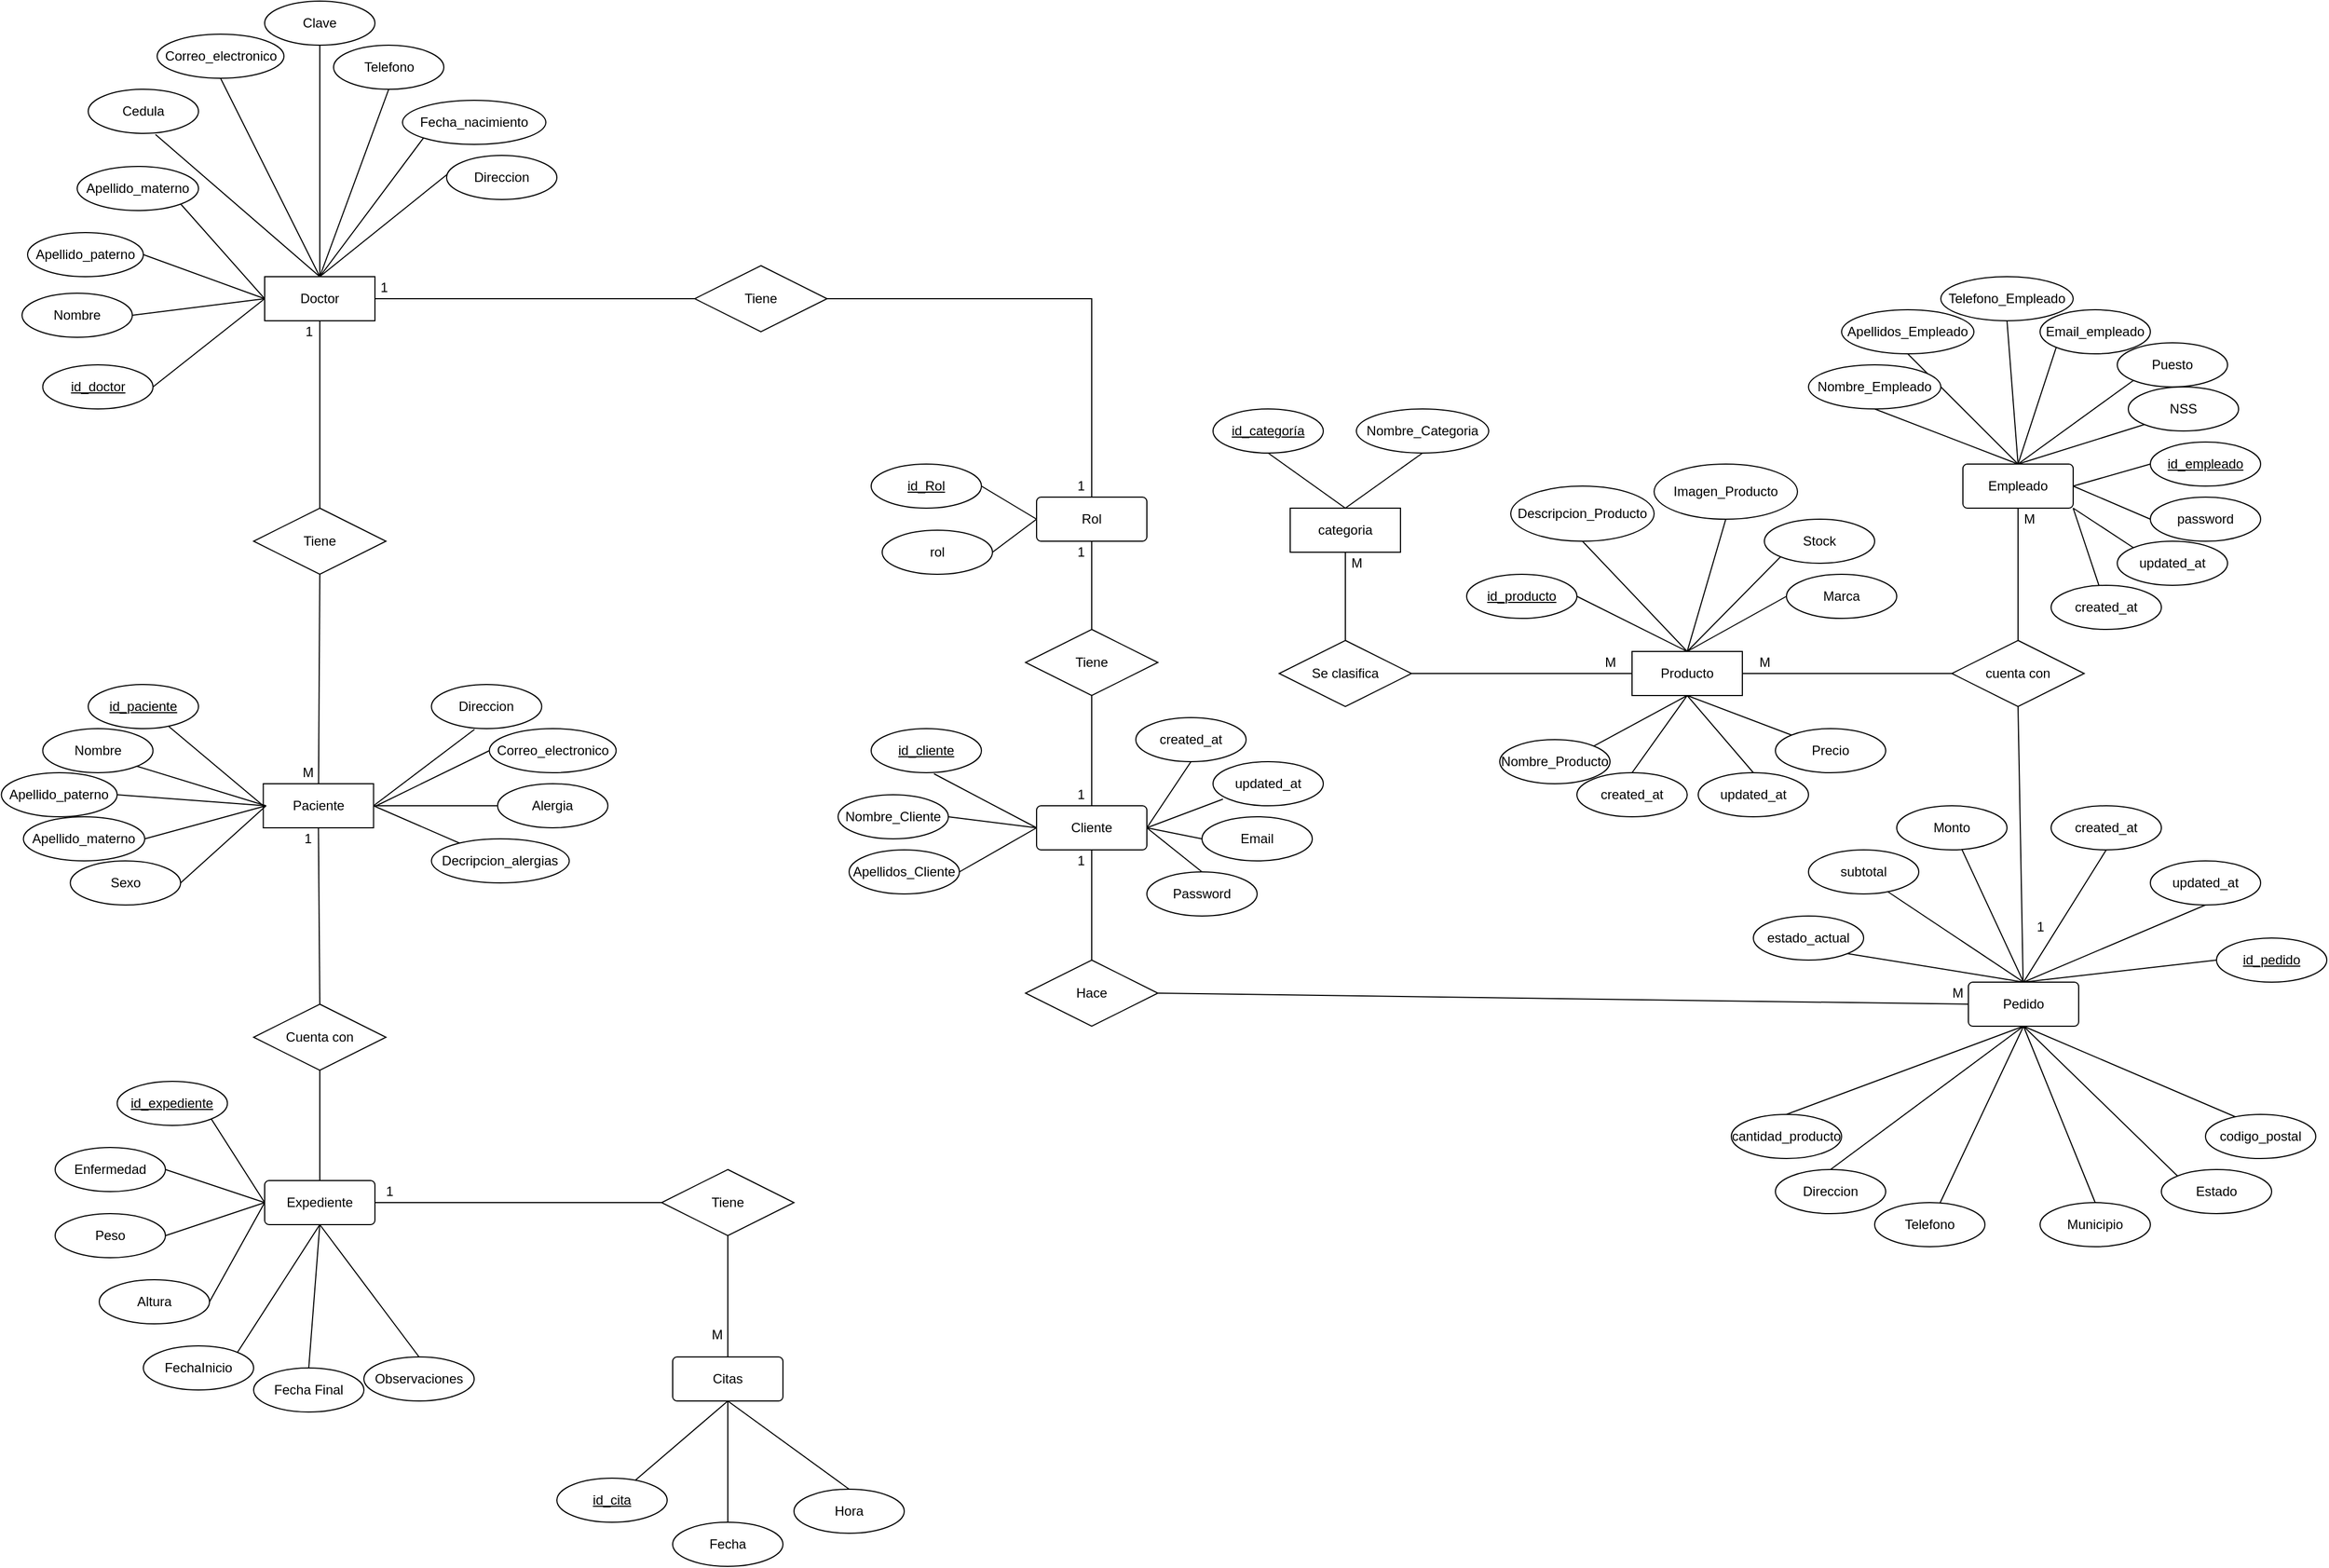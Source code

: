 <mxfile version="13.10.3" type="google"><diagram id="gGxRWNbpZm-EWwFnAQza" name="Page-1"><mxGraphModel dx="2808" dy="1579" grid="1" gridSize="10" guides="1" tooltips="1" connect="1" arrows="1" fold="1" page="1" pageScale="1" pageWidth="850" pageHeight="1100" math="0" shadow="0"><root><mxCell id="0"/><mxCell id="1" parent="0"/><mxCell id="VcxsBYtliDfU3pXSZHhB-42" style="edgeStyle=none;rounded=0;orthogonalLoop=1;jettySize=auto;html=1;exitX=1;exitY=0.5;exitDx=0;exitDy=0;entryX=0;entryY=0.5;entryDx=0;entryDy=0;endArrow=none;endFill=0;" parent="1" source="VcxsBYtliDfU3pXSZHhB-1" target="VcxsBYtliDfU3pXSZHhB-60" edge="1"><mxGeometry relative="1" as="geometry"><mxPoint x="780" y="310" as="targetPoint"/></mxGeometry></mxCell><mxCell id="VcxsBYtliDfU3pXSZHhB-1" value="Producto" style="whiteSpace=wrap;html=1;align=center;" parent="1" vertex="1"><mxGeometry x="490" y="290" width="100" height="40" as="geometry"/></mxCell><mxCell id="VcxsBYtliDfU3pXSZHhB-20" style="edgeStyle=none;rounded=0;orthogonalLoop=1;jettySize=auto;html=1;exitX=1;exitY=0.5;exitDx=0;exitDy=0;endArrow=none;endFill=0;" parent="1" source="LvNgRrDHZy3Oa2g_nlMX-8" edge="1"><mxGeometry relative="1" as="geometry"><mxPoint x="540" y="290" as="targetPoint"/><mxPoint x="440" y="240" as="sourcePoint"/></mxGeometry></mxCell><mxCell id="VcxsBYtliDfU3pXSZHhB-24" style="edgeStyle=none;rounded=0;orthogonalLoop=1;jettySize=auto;html=1;exitX=1;exitY=0;exitDx=0;exitDy=0;endArrow=none;endFill=0;" parent="1" source="VcxsBYtliDfU3pXSZHhB-6" edge="1"><mxGeometry relative="1" as="geometry"><mxPoint x="540" y="330" as="targetPoint"/></mxGeometry></mxCell><mxCell id="VcxsBYtliDfU3pXSZHhB-6" value="Nombre_Producto" style="ellipse;whiteSpace=wrap;html=1;align=center;" parent="1" vertex="1"><mxGeometry x="370" y="370" width="100" height="40" as="geometry"/></mxCell><mxCell id="VcxsBYtliDfU3pXSZHhB-18" style="edgeStyle=none;rounded=0;orthogonalLoop=1;jettySize=auto;html=1;exitX=0.5;exitY=1;exitDx=0;exitDy=0;entryX=0.5;entryY=0;entryDx=0;entryDy=0;endArrow=none;endFill=0;" parent="1" source="VcxsBYtliDfU3pXSZHhB-7" target="VcxsBYtliDfU3pXSZHhB-1" edge="1"><mxGeometry relative="1" as="geometry"/></mxCell><mxCell id="VcxsBYtliDfU3pXSZHhB-7" value="Descripcion_Producto" style="ellipse;whiteSpace=wrap;html=1;align=center;" parent="1" vertex="1"><mxGeometry x="380" y="140" width="130" height="50" as="geometry"/></mxCell><mxCell id="VcxsBYtliDfU3pXSZHhB-21" style="edgeStyle=none;rounded=0;orthogonalLoop=1;jettySize=auto;html=1;exitX=0.5;exitY=1;exitDx=0;exitDy=0;endArrow=none;endFill=0;" parent="1" source="VcxsBYtliDfU3pXSZHhB-8" edge="1"><mxGeometry relative="1" as="geometry"><mxPoint x="540" y="290" as="targetPoint"/></mxGeometry></mxCell><mxCell id="VcxsBYtliDfU3pXSZHhB-8" value="Imagen_Producto" style="ellipse;whiteSpace=wrap;html=1;align=center;" parent="1" vertex="1"><mxGeometry x="510" y="120" width="130" height="50" as="geometry"/></mxCell><mxCell id="VcxsBYtliDfU3pXSZHhB-23" style="edgeStyle=none;rounded=0;orthogonalLoop=1;jettySize=auto;html=1;exitX=0;exitY=0.5;exitDx=0;exitDy=0;endArrow=none;endFill=0;" parent="1" source="VcxsBYtliDfU3pXSZHhB-9" edge="1"><mxGeometry relative="1" as="geometry"><mxPoint x="540" y="290" as="targetPoint"/></mxGeometry></mxCell><mxCell id="VcxsBYtliDfU3pXSZHhB-9" value="Marca" style="ellipse;whiteSpace=wrap;html=1;align=center;" parent="1" vertex="1"><mxGeometry x="630" y="220" width="100" height="40" as="geometry"/></mxCell><mxCell id="VcxsBYtliDfU3pXSZHhB-22" style="edgeStyle=none;rounded=0;orthogonalLoop=1;jettySize=auto;html=1;exitX=0;exitY=1;exitDx=0;exitDy=0;endArrow=none;endFill=0;" parent="1" source="VcxsBYtliDfU3pXSZHhB-10" edge="1"><mxGeometry relative="1" as="geometry"><mxPoint x="540" y="290" as="targetPoint"/></mxGeometry></mxCell><mxCell id="VcxsBYtliDfU3pXSZHhB-10" value="Stock" style="ellipse;whiteSpace=wrap;html=1;align=center;" parent="1" vertex="1"><mxGeometry x="610" y="170" width="100" height="40" as="geometry"/></mxCell><mxCell id="VcxsBYtliDfU3pXSZHhB-27" style="edgeStyle=none;rounded=0;orthogonalLoop=1;jettySize=auto;html=1;exitX=0;exitY=0;exitDx=0;exitDy=0;endArrow=none;endFill=0;entryX=0.5;entryY=1;entryDx=0;entryDy=0;" parent="1" source="VcxsBYtliDfU3pXSZHhB-11" target="VcxsBYtliDfU3pXSZHhB-1" edge="1"><mxGeometry relative="1" as="geometry"><mxPoint x="530" y="330" as="targetPoint"/></mxGeometry></mxCell><mxCell id="VcxsBYtliDfU3pXSZHhB-11" value="Precio" style="ellipse;whiteSpace=wrap;html=1;align=center;" parent="1" vertex="1"><mxGeometry x="620" y="360" width="100" height="40" as="geometry"/></mxCell><mxCell id="VcxsBYtliDfU3pXSZHhB-25" style="edgeStyle=none;rounded=0;orthogonalLoop=1;jettySize=auto;html=1;exitX=0.5;exitY=0;exitDx=0;exitDy=0;endArrow=none;endFill=0;entryX=0.5;entryY=1;entryDx=0;entryDy=0;" parent="1" source="VcxsBYtliDfU3pXSZHhB-12" target="VcxsBYtliDfU3pXSZHhB-1" edge="1"><mxGeometry relative="1" as="geometry"><mxPoint x="530" y="330" as="targetPoint"/></mxGeometry></mxCell><mxCell id="VcxsBYtliDfU3pXSZHhB-12" value="created_at" style="ellipse;whiteSpace=wrap;html=1;align=center;" parent="1" vertex="1"><mxGeometry x="440" y="400" width="100" height="40" as="geometry"/></mxCell><mxCell id="VcxsBYtliDfU3pXSZHhB-26" style="edgeStyle=none;rounded=0;orthogonalLoop=1;jettySize=auto;html=1;exitX=0.5;exitY=0;exitDx=0;exitDy=0;endArrow=none;endFill=0;entryX=0.5;entryY=1;entryDx=0;entryDy=0;" parent="1" source="VcxsBYtliDfU3pXSZHhB-13" target="VcxsBYtliDfU3pXSZHhB-1" edge="1"><mxGeometry relative="1" as="geometry"><mxPoint x="530" y="330" as="targetPoint"/></mxGeometry></mxCell><mxCell id="VcxsBYtliDfU3pXSZHhB-13" value="updated_at" style="ellipse;whiteSpace=wrap;html=1;align=center;" parent="1" vertex="1"><mxGeometry x="550" y="400" width="100" height="40" as="geometry"/></mxCell><mxCell id="VcxsBYtliDfU3pXSZHhB-29" style="edgeStyle=none;rounded=0;orthogonalLoop=1;jettySize=auto;html=1;exitX=1;exitY=0.5;exitDx=0;exitDy=0;entryX=0;entryY=0.5;entryDx=0;entryDy=0;endArrow=none;endFill=0;" parent="1" source="VcxsBYtliDfU3pXSZHhB-28" target="VcxsBYtliDfU3pXSZHhB-1" edge="1"><mxGeometry relative="1" as="geometry"/></mxCell><mxCell id="VcxsBYtliDfU3pXSZHhB-28" value="Se clasifica" style="shape=rhombus;perimeter=rhombusPerimeter;whiteSpace=wrap;html=1;align=center;" parent="1" vertex="1"><mxGeometry x="170" y="280" width="120" height="60" as="geometry"/></mxCell><mxCell id="VcxsBYtliDfU3pXSZHhB-31" style="edgeStyle=none;rounded=0;orthogonalLoop=1;jettySize=auto;html=1;entryX=0.5;entryY=0;entryDx=0;entryDy=0;endArrow=none;endFill=0;" parent="1" source="VcxsBYtliDfU3pXSZHhB-30" target="VcxsBYtliDfU3pXSZHhB-28" edge="1"><mxGeometry relative="1" as="geometry"/></mxCell><mxCell id="VcxsBYtliDfU3pXSZHhB-30" value="categoria" style="whiteSpace=wrap;html=1;align=center;" parent="1" vertex="1"><mxGeometry x="180" y="160" width="100" height="40" as="geometry"/></mxCell><mxCell id="VcxsBYtliDfU3pXSZHhB-36" style="edgeStyle=none;rounded=0;orthogonalLoop=1;jettySize=auto;html=1;exitX=0.5;exitY=1;exitDx=0;exitDy=0;entryX=0.5;entryY=0;entryDx=0;entryDy=0;endArrow=none;endFill=0;" parent="1" source="VcxsBYtliDfU3pXSZHhB-33" target="VcxsBYtliDfU3pXSZHhB-30" edge="1"><mxGeometry relative="1" as="geometry"><mxPoint x="310" y="120" as="sourcePoint"/></mxGeometry></mxCell><mxCell id="VcxsBYtliDfU3pXSZHhB-33" value="Nombre_Categoria" style="ellipse;whiteSpace=wrap;html=1;align=center;" parent="1" vertex="1"><mxGeometry x="240" y="70" width="120" height="40" as="geometry"/></mxCell><mxCell id="VcxsBYtliDfU3pXSZHhB-35" style="edgeStyle=none;rounded=0;orthogonalLoop=1;jettySize=auto;html=1;exitX=0.5;exitY=1;exitDx=0;exitDy=0;entryX=0.5;entryY=0;entryDx=0;entryDy=0;endArrow=none;endFill=0;" parent="1" source="LvNgRrDHZy3Oa2g_nlMX-9" target="VcxsBYtliDfU3pXSZHhB-30" edge="1"><mxGeometry relative="1" as="geometry"><mxPoint x="160" y="110" as="sourcePoint"/></mxGeometry></mxCell><mxCell id="VcxsBYtliDfU3pXSZHhB-37" value="M" style="text;html=1;align=center;verticalAlign=middle;resizable=0;points=[];autosize=1;" parent="1" vertex="1"><mxGeometry x="230" y="200" width="20" height="20" as="geometry"/></mxCell><mxCell id="VcxsBYtliDfU3pXSZHhB-39" value="M" style="text;html=1;align=center;verticalAlign=middle;resizable=0;points=[];autosize=1;" parent="1" vertex="1"><mxGeometry x="460" y="290" width="20" height="20" as="geometry"/></mxCell><mxCell id="VcxsBYtliDfU3pXSZHhB-91" style="edgeStyle=none;rounded=0;orthogonalLoop=1;jettySize=auto;html=1;exitX=0.5;exitY=0;exitDx=0;exitDy=0;entryX=0.5;entryY=1;entryDx=0;entryDy=0;endArrow=none;endFill=0;" parent="1" source="VcxsBYtliDfU3pXSZHhB-60" target="VcxsBYtliDfU3pXSZHhB-90" edge="1"><mxGeometry relative="1" as="geometry"><mxPoint x="840" y="280" as="sourcePoint"/></mxGeometry></mxCell><mxCell id="VcxsBYtliDfU3pXSZHhB-43" value="M" style="text;html=1;align=center;verticalAlign=middle;resizable=0;points=[];autosize=1;" parent="1" vertex="1"><mxGeometry x="600" y="290" width="20" height="20" as="geometry"/></mxCell><mxCell id="VcxsBYtliDfU3pXSZHhB-55" style="edgeStyle=none;rounded=0;orthogonalLoop=1;jettySize=auto;html=1;exitX=0.3;exitY=0.25;exitDx=0;exitDy=0;endArrow=none;endFill=0;entryX=0.5;entryY=0;entryDx=0;entryDy=0;exitPerimeter=0;" parent="1" source="VcxsBYtliDfU3pXSZHhB-48" target="VcxsBYtliDfU3pXSZHhB-64" edge="1"><mxGeometry relative="1" as="geometry"><mxPoint x="1155" y="500" as="targetPoint"/></mxGeometry></mxCell><mxCell id="VcxsBYtliDfU3pXSZHhB-48" value="subtotal" style="ellipse;whiteSpace=wrap;html=1;align=center;" parent="1" vertex="1"><mxGeometry x="650" y="470" width="100" height="40" as="geometry"/></mxCell><mxCell id="VcxsBYtliDfU3pXSZHhB-57" style="edgeStyle=none;rounded=0;orthogonalLoop=1;jettySize=auto;html=1;exitX=0.5;exitY=0;exitDx=0;exitDy=0;entryX=0.5;entryY=1;entryDx=0;entryDy=0;endArrow=none;endFill=0;" parent="1" source="VcxsBYtliDfU3pXSZHhB-52" target="VcxsBYtliDfU3pXSZHhB-64" edge="1"><mxGeometry relative="1" as="geometry"><mxPoint x="1155" y="500" as="targetPoint"/></mxGeometry></mxCell><mxCell id="VcxsBYtliDfU3pXSZHhB-52" value="cantidad_producto" style="ellipse;whiteSpace=wrap;html=1;align=center;" parent="1" vertex="1"><mxGeometry x="580" y="710" width="100" height="40" as="geometry"/></mxCell><mxCell id="VcxsBYtliDfU3pXSZHhB-65" style="edgeStyle=none;rounded=0;orthogonalLoop=1;jettySize=auto;html=1;endArrow=none;endFill=0;exitX=0.5;exitY=1;exitDx=0;exitDy=0;" parent="1" source="VcxsBYtliDfU3pXSZHhB-60" target="VcxsBYtliDfU3pXSZHhB-64" edge="1"><mxGeometry relative="1" as="geometry"><mxPoint x="870" y="500" as="sourcePoint"/></mxGeometry></mxCell><mxCell id="VcxsBYtliDfU3pXSZHhB-60" value="cuenta con" style="shape=rhombus;perimeter=rhombusPerimeter;whiteSpace=wrap;html=1;align=center;" parent="1" vertex="1"><mxGeometry x="780" y="280" width="120" height="60" as="geometry"/></mxCell><mxCell id="VcxsBYtliDfU3pXSZHhB-88" style="edgeStyle=none;rounded=0;orthogonalLoop=1;jettySize=auto;html=1;exitX=0.5;exitY=1;exitDx=0;exitDy=0;entryX=0.29;entryY=0.075;entryDx=0;entryDy=0;endArrow=none;endFill=0;entryPerimeter=0;" parent="1" source="VcxsBYtliDfU3pXSZHhB-64" target="VcxsBYtliDfU3pXSZHhB-85" edge="1"><mxGeometry relative="1" as="geometry"/></mxCell><mxCell id="VcxsBYtliDfU3pXSZHhB-89" style="edgeStyle=none;rounded=0;orthogonalLoop=1;jettySize=auto;html=1;exitX=0.5;exitY=0;exitDx=0;exitDy=0;entryX=1;entryY=1;entryDx=0;entryDy=0;endArrow=none;endFill=0;" parent="1" source="VcxsBYtliDfU3pXSZHhB-64" target="VcxsBYtliDfU3pXSZHhB-86" edge="1"><mxGeometry relative="1" as="geometry"/></mxCell><mxCell id="VcxsBYtliDfU3pXSZHhB-129" value="" style="edgeStyle=none;rounded=0;orthogonalLoop=1;jettySize=auto;html=1;endArrow=none;endFill=0;" parent="1" target="VcxsBYtliDfU3pXSZHhB-77" edge="1"><mxGeometry relative="1" as="geometry"><mxPoint x="845" y="630" as="sourcePoint"/></mxGeometry></mxCell><mxCell id="VcxsBYtliDfU3pXSZHhB-64" value="Pedido" style="rounded=1;arcSize=10;whiteSpace=wrap;html=1;align=center;" parent="1" vertex="1"><mxGeometry x="795" y="590" width="100" height="40" as="geometry"/></mxCell><mxCell id="VcxsBYtliDfU3pXSZHhB-72" style="edgeStyle=none;rounded=0;orthogonalLoop=1;jettySize=auto;html=1;exitX=0.5;exitY=1;exitDx=0;exitDy=0;entryX=0.5;entryY=0;entryDx=0;entryDy=0;endArrow=none;endFill=0;" parent="1" source="VcxsBYtliDfU3pXSZHhB-67" target="VcxsBYtliDfU3pXSZHhB-64" edge="1"><mxGeometry relative="1" as="geometry"><mxPoint x="825" y="520" as="sourcePoint"/></mxGeometry></mxCell><mxCell id="VcxsBYtliDfU3pXSZHhB-67" value="created_at" style="ellipse;whiteSpace=wrap;html=1;align=center;" parent="1" vertex="1"><mxGeometry x="870" y="430" width="100" height="40" as="geometry"/></mxCell><mxCell id="VcxsBYtliDfU3pXSZHhB-71" style="edgeStyle=none;rounded=0;orthogonalLoop=1;jettySize=auto;html=1;exitX=0.5;exitY=1;exitDx=0;exitDy=0;entryX=0.5;entryY=0;entryDx=0;entryDy=0;endArrow=none;endFill=0;" parent="1" source="VcxsBYtliDfU3pXSZHhB-68" target="VcxsBYtliDfU3pXSZHhB-64" edge="1"><mxGeometry relative="1" as="geometry"/></mxCell><mxCell id="VcxsBYtliDfU3pXSZHhB-68" value="updated_at" style="ellipse;whiteSpace=wrap;html=1;align=center;" parent="1" vertex="1"><mxGeometry x="960" y="480" width="100" height="40" as="geometry"/></mxCell><mxCell id="VcxsBYtliDfU3pXSZHhB-73" style="edgeStyle=none;rounded=0;orthogonalLoop=1;jettySize=auto;html=1;exitX=0;exitY=0.5;exitDx=0;exitDy=0;endArrow=none;endFill=0;" parent="1" source="LvNgRrDHZy3Oa2g_nlMX-7" edge="1"><mxGeometry relative="1" as="geometry"><mxPoint x="845" y="590" as="targetPoint"/><mxPoint x="1009.645" y="554.142" as="sourcePoint"/></mxGeometry></mxCell><mxCell id="VcxsBYtliDfU3pXSZHhB-75" style="edgeStyle=none;rounded=0;orthogonalLoop=1;jettySize=auto;html=1;exitX=0;exitY=0;exitDx=0;exitDy=0;endArrow=none;endFill=0;" parent="1" source="VcxsBYtliDfU3pXSZHhB-74" edge="1"><mxGeometry relative="1" as="geometry"><mxPoint x="845" y="630" as="targetPoint"/></mxGeometry></mxCell><mxCell id="VcxsBYtliDfU3pXSZHhB-74" value="Estado" style="ellipse;whiteSpace=wrap;html=1;align=center;" parent="1" vertex="1"><mxGeometry x="970" y="760" width="100" height="40" as="geometry"/></mxCell><mxCell id="VcxsBYtliDfU3pXSZHhB-83" style="edgeStyle=none;rounded=0;orthogonalLoop=1;jettySize=auto;html=1;exitX=0.5;exitY=0;exitDx=0;exitDy=0;entryX=0.5;entryY=1;entryDx=0;entryDy=0;endArrow=none;endFill=0;" parent="1" source="VcxsBYtliDfU3pXSZHhB-76" target="VcxsBYtliDfU3pXSZHhB-64" edge="1"><mxGeometry relative="1" as="geometry"/></mxCell><mxCell id="VcxsBYtliDfU3pXSZHhB-76" value="Direccion" style="ellipse;whiteSpace=wrap;html=1;align=center;" parent="1" vertex="1"><mxGeometry x="620" y="760" width="100" height="40" as="geometry"/></mxCell><mxCell id="VcxsBYtliDfU3pXSZHhB-77" value="Telefono" style="ellipse;whiteSpace=wrap;html=1;align=center;" parent="1" vertex="1"><mxGeometry x="710" y="790" width="100" height="40" as="geometry"/></mxCell><mxCell id="VcxsBYtliDfU3pXSZHhB-81" style="edgeStyle=none;rounded=0;orthogonalLoop=1;jettySize=auto;html=1;endArrow=none;endFill=0;entryX=0.5;entryY=0;entryDx=0;entryDy=0;" parent="1" source="VcxsBYtliDfU3pXSZHhB-78" target="VcxsBYtliDfU3pXSZHhB-64" edge="1"><mxGeometry relative="1" as="geometry"><mxPoint x="795" y="610" as="targetPoint"/></mxGeometry></mxCell><mxCell id="VcxsBYtliDfU3pXSZHhB-78" value="Monto" style="ellipse;whiteSpace=wrap;html=1;align=center;" parent="1" vertex="1"><mxGeometry x="730" y="430" width="100" height="40" as="geometry"/></mxCell><mxCell id="VcxsBYtliDfU3pXSZHhB-87" style="edgeStyle=none;rounded=0;orthogonalLoop=1;jettySize=auto;html=1;exitX=0.5;exitY=0;exitDx=0;exitDy=0;entryX=0.5;entryY=1;entryDx=0;entryDy=0;endArrow=none;endFill=0;" parent="1" source="VcxsBYtliDfU3pXSZHhB-84" target="VcxsBYtliDfU3pXSZHhB-64" edge="1"><mxGeometry relative="1" as="geometry"/></mxCell><mxCell id="VcxsBYtliDfU3pXSZHhB-84" value="Municipio" style="ellipse;whiteSpace=wrap;html=1;align=center;" parent="1" vertex="1"><mxGeometry x="860" y="790" width="100" height="40" as="geometry"/></mxCell><mxCell id="VcxsBYtliDfU3pXSZHhB-85" value="codigo_postal" style="ellipse;whiteSpace=wrap;html=1;align=center;" parent="1" vertex="1"><mxGeometry x="1010" y="710" width="100" height="40" as="geometry"/></mxCell><mxCell id="VcxsBYtliDfU3pXSZHhB-86" value="estado_actual" style="ellipse;whiteSpace=wrap;html=1;align=center;" parent="1" vertex="1"><mxGeometry x="600" y="530" width="100" height="40" as="geometry"/></mxCell><mxCell id="VcxsBYtliDfU3pXSZHhB-104" style="edgeStyle=none;rounded=0;orthogonalLoop=1;jettySize=auto;html=1;exitX=0.5;exitY=0;exitDx=0;exitDy=0;entryX=0.5;entryY=1;entryDx=0;entryDy=0;endArrow=none;endFill=0;" parent="1" source="VcxsBYtliDfU3pXSZHhB-90" target="VcxsBYtliDfU3pXSZHhB-100" edge="1"><mxGeometry relative="1" as="geometry"/></mxCell><mxCell id="VcxsBYtliDfU3pXSZHhB-105" style="edgeStyle=none;rounded=0;orthogonalLoop=1;jettySize=auto;html=1;exitX=0.5;exitY=0;exitDx=0;exitDy=0;entryX=0.5;entryY=1;entryDx=0;entryDy=0;endArrow=none;endFill=0;" parent="1" source="VcxsBYtliDfU3pXSZHhB-90" target="VcxsBYtliDfU3pXSZHhB-103" edge="1"><mxGeometry relative="1" as="geometry"/></mxCell><mxCell id="VcxsBYtliDfU3pXSZHhB-106" style="edgeStyle=none;rounded=0;orthogonalLoop=1;jettySize=auto;html=1;exitX=0.5;exitY=0;exitDx=0;exitDy=0;entryX=0.5;entryY=1;entryDx=0;entryDy=0;endArrow=none;endFill=0;" parent="1" source="VcxsBYtliDfU3pXSZHhB-90" target="VcxsBYtliDfU3pXSZHhB-102" edge="1"><mxGeometry relative="1" as="geometry"/></mxCell><mxCell id="VcxsBYtliDfU3pXSZHhB-107" style="edgeStyle=none;rounded=0;orthogonalLoop=1;jettySize=auto;html=1;exitX=0.5;exitY=0;exitDx=0;exitDy=0;entryX=0;entryY=1;entryDx=0;entryDy=0;endArrow=none;endFill=0;" parent="1" source="VcxsBYtliDfU3pXSZHhB-90" target="VcxsBYtliDfU3pXSZHhB-98" edge="1"><mxGeometry relative="1" as="geometry"/></mxCell><mxCell id="VcxsBYtliDfU3pXSZHhB-108" style="edgeStyle=none;rounded=0;orthogonalLoop=1;jettySize=auto;html=1;exitX=0.5;exitY=0;exitDx=0;exitDy=0;entryX=0;entryY=1;entryDx=0;entryDy=0;endArrow=none;endFill=0;" parent="1" source="VcxsBYtliDfU3pXSZHhB-90" target="VcxsBYtliDfU3pXSZHhB-97" edge="1"><mxGeometry relative="1" as="geometry"/></mxCell><mxCell id="VcxsBYtliDfU3pXSZHhB-109" style="edgeStyle=none;rounded=0;orthogonalLoop=1;jettySize=auto;html=1;exitX=0.5;exitY=0;exitDx=0;exitDy=0;entryX=0;entryY=1;entryDx=0;entryDy=0;endArrow=none;endFill=0;" parent="1" source="VcxsBYtliDfU3pXSZHhB-90" target="VcxsBYtliDfU3pXSZHhB-96" edge="1"><mxGeometry relative="1" as="geometry"/></mxCell><mxCell id="VcxsBYtliDfU3pXSZHhB-110" style="edgeStyle=none;rounded=0;orthogonalLoop=1;jettySize=auto;html=1;exitX=1;exitY=0.5;exitDx=0;exitDy=0;entryX=0;entryY=0.5;entryDx=0;entryDy=0;endArrow=none;endFill=0;" parent="1" source="VcxsBYtliDfU3pXSZHhB-90" target="VcxsBYtliDfU3pXSZHhB-99" edge="1"><mxGeometry relative="1" as="geometry"/></mxCell><mxCell id="VcxsBYtliDfU3pXSZHhB-111" style="edgeStyle=none;rounded=0;orthogonalLoop=1;jettySize=auto;html=1;exitX=1;exitY=0.5;exitDx=0;exitDy=0;entryX=0;entryY=0.5;entryDx=0;entryDy=0;endArrow=none;endFill=0;" parent="1" source="VcxsBYtliDfU3pXSZHhB-90" target="VcxsBYtliDfU3pXSZHhB-95" edge="1"><mxGeometry relative="1" as="geometry"/></mxCell><mxCell id="VcxsBYtliDfU3pXSZHhB-112" style="edgeStyle=none;rounded=0;orthogonalLoop=1;jettySize=auto;html=1;exitX=1;exitY=1;exitDx=0;exitDy=0;entryX=0;entryY=0;entryDx=0;entryDy=0;endArrow=none;endFill=0;" parent="1" source="VcxsBYtliDfU3pXSZHhB-90" target="VcxsBYtliDfU3pXSZHhB-94" edge="1"><mxGeometry relative="1" as="geometry"/></mxCell><mxCell id="VcxsBYtliDfU3pXSZHhB-113" style="edgeStyle=none;rounded=0;orthogonalLoop=1;jettySize=auto;html=1;exitX=1;exitY=1;exitDx=0;exitDy=0;endArrow=none;endFill=0;" parent="1" source="VcxsBYtliDfU3pXSZHhB-90" target="VcxsBYtliDfU3pXSZHhB-93" edge="1"><mxGeometry relative="1" as="geometry"/></mxCell><mxCell id="VcxsBYtliDfU3pXSZHhB-90" value="Empleado" style="rounded=1;arcSize=10;whiteSpace=wrap;html=1;align=center;" parent="1" vertex="1"><mxGeometry x="790" y="120" width="100" height="40" as="geometry"/></mxCell><mxCell id="VcxsBYtliDfU3pXSZHhB-92" value="M" style="text;html=1;align=center;verticalAlign=middle;resizable=0;points=[];autosize=1;" parent="1" vertex="1"><mxGeometry x="840" y="160" width="20" height="20" as="geometry"/></mxCell><mxCell id="VcxsBYtliDfU3pXSZHhB-93" value="created_at" style="ellipse;whiteSpace=wrap;html=1;align=center;" parent="1" vertex="1"><mxGeometry x="870" y="230" width="100" height="40" as="geometry"/></mxCell><mxCell id="VcxsBYtliDfU3pXSZHhB-94" value="updated_at" style="ellipse;whiteSpace=wrap;html=1;align=center;" parent="1" vertex="1"><mxGeometry x="930" y="190" width="100" height="40" as="geometry"/></mxCell><mxCell id="VcxsBYtliDfU3pXSZHhB-95" value="password" style="ellipse;whiteSpace=wrap;html=1;align=center;" parent="1" vertex="1"><mxGeometry x="960" y="150" width="100" height="40" as="geometry"/></mxCell><mxCell id="VcxsBYtliDfU3pXSZHhB-96" value="Email_empleado" style="ellipse;whiteSpace=wrap;html=1;align=center;" parent="1" vertex="1"><mxGeometry x="860" y="-20" width="100" height="40" as="geometry"/></mxCell><mxCell id="VcxsBYtliDfU3pXSZHhB-97" value="NSS" style="ellipse;whiteSpace=wrap;html=1;align=center;" parent="1" vertex="1"><mxGeometry x="940" y="50" width="100" height="40" as="geometry"/></mxCell><mxCell id="VcxsBYtliDfU3pXSZHhB-98" value="Puesto" style="ellipse;whiteSpace=wrap;html=1;align=center;" parent="1" vertex="1"><mxGeometry x="930" y="10" width="100" height="40" as="geometry"/></mxCell><mxCell id="VcxsBYtliDfU3pXSZHhB-99" value="&lt;u&gt;id_empleado&lt;/u&gt;" style="ellipse;whiteSpace=wrap;html=1;align=center;" parent="1" vertex="1"><mxGeometry x="960" y="100" width="100" height="40" as="geometry"/></mxCell><mxCell id="VcxsBYtliDfU3pXSZHhB-100" value="Nombre_Empleado" style="ellipse;whiteSpace=wrap;html=1;align=center;" parent="1" vertex="1"><mxGeometry x="650" y="30" width="120" height="40" as="geometry"/></mxCell><mxCell id="VcxsBYtliDfU3pXSZHhB-102" value="Telefono_Empleado" style="ellipse;whiteSpace=wrap;html=1;align=center;" parent="1" vertex="1"><mxGeometry x="770" y="-50" width="120" height="40" as="geometry"/></mxCell><mxCell id="VcxsBYtliDfU3pXSZHhB-103" value="Apellidos_Empleado" style="ellipse;whiteSpace=wrap;html=1;align=center;" parent="1" vertex="1"><mxGeometry x="680" y="-20" width="120" height="40" as="geometry"/></mxCell><mxCell id="VcxsBYtliDfU3pXSZHhB-118" style="edgeStyle=none;rounded=0;orthogonalLoop=1;jettySize=auto;html=1;exitX=0.5;exitY=1;exitDx=0;exitDy=0;entryX=0.5;entryY=0;entryDx=0;entryDy=0;endArrow=none;endFill=0;" parent="1" source="VcxsBYtliDfU3pXSZHhB-114" target="VcxsBYtliDfU3pXSZHhB-116" edge="1"><mxGeometry relative="1" as="geometry"/></mxCell><mxCell id="VcxsBYtliDfU3pXSZHhB-114" value="Cliente" style="rounded=1;arcSize=10;whiteSpace=wrap;html=1;align=center;" parent="1" vertex="1"><mxGeometry x="-50" y="430" width="100" height="40" as="geometry"/></mxCell><mxCell id="VcxsBYtliDfU3pXSZHhB-117" value="" style="edgeStyle=none;rounded=0;orthogonalLoop=1;jettySize=auto;html=1;endArrow=none;endFill=0;" parent="1" source="VcxsBYtliDfU3pXSZHhB-115" target="VcxsBYtliDfU3pXSZHhB-114" edge="1"><mxGeometry relative="1" as="geometry"/></mxCell><mxCell id="VcxsBYtliDfU3pXSZHhB-115" value="Tiene" style="shape=rhombus;perimeter=rhombusPerimeter;whiteSpace=wrap;html=1;align=center;" parent="1" vertex="1"><mxGeometry x="-60" y="270" width="120" height="60" as="geometry"/></mxCell><mxCell id="VcxsBYtliDfU3pXSZHhB-130" style="edgeStyle=none;rounded=0;orthogonalLoop=1;jettySize=auto;html=1;exitX=1;exitY=0.5;exitDx=0;exitDy=0;entryX=0;entryY=0.5;entryDx=0;entryDy=0;endArrow=none;endFill=0;" parent="1" source="VcxsBYtliDfU3pXSZHhB-116" target="VcxsBYtliDfU3pXSZHhB-64" edge="1"><mxGeometry relative="1" as="geometry"/></mxCell><mxCell id="VcxsBYtliDfU3pXSZHhB-116" value="Hace" style="shape=rhombus;perimeter=rhombusPerimeter;whiteSpace=wrap;html=1;align=center;" parent="1" vertex="1"><mxGeometry x="-60" y="570" width="120" height="60" as="geometry"/></mxCell><mxCell id="VcxsBYtliDfU3pXSZHhB-124" style="edgeStyle=none;rounded=0;orthogonalLoop=1;jettySize=auto;html=1;exitX=0.5;exitY=1;exitDx=0;exitDy=0;entryX=0.5;entryY=0;entryDx=0;entryDy=0;endArrow=none;endFill=0;" parent="1" source="VcxsBYtliDfU3pXSZHhB-119" target="VcxsBYtliDfU3pXSZHhB-115" edge="1"><mxGeometry relative="1" as="geometry"/></mxCell><mxCell id="VcxsBYtliDfU3pXSZHhB-119" value="Rol" style="rounded=1;arcSize=10;whiteSpace=wrap;html=1;align=center;" parent="1" vertex="1"><mxGeometry x="-50" y="150" width="100" height="40" as="geometry"/></mxCell><mxCell id="VcxsBYtliDfU3pXSZHhB-122" style="edgeStyle=none;rounded=0;orthogonalLoop=1;jettySize=auto;html=1;exitX=1;exitY=0.5;exitDx=0;exitDy=0;entryX=0;entryY=0.5;entryDx=0;entryDy=0;endArrow=none;endFill=0;" parent="1" source="LvNgRrDHZy3Oa2g_nlMX-6" target="VcxsBYtliDfU3pXSZHhB-119" edge="1"><mxGeometry relative="1" as="geometry"><mxPoint x="-90" y="140" as="sourcePoint"/></mxGeometry></mxCell><mxCell id="VcxsBYtliDfU3pXSZHhB-123" style="edgeStyle=none;rounded=0;orthogonalLoop=1;jettySize=auto;html=1;exitX=1;exitY=0.5;exitDx=0;exitDy=0;endArrow=none;endFill=0;entryX=0;entryY=0.5;entryDx=0;entryDy=0;" parent="1" source="VcxsBYtliDfU3pXSZHhB-121" target="VcxsBYtliDfU3pXSZHhB-119" edge="1"><mxGeometry relative="1" as="geometry"><mxPoint x="-40" y="180" as="targetPoint"/></mxGeometry></mxCell><mxCell id="VcxsBYtliDfU3pXSZHhB-121" value="rol" style="ellipse;whiteSpace=wrap;html=1;align=center;" parent="1" vertex="1"><mxGeometry x="-190" y="180" width="100" height="40" as="geometry"/></mxCell><mxCell id="VcxsBYtliDfU3pXSZHhB-125" value="1" style="text;html=1;align=center;verticalAlign=middle;resizable=0;points=[];autosize=1;" parent="1" vertex="1"><mxGeometry x="-20" y="190" width="20" height="20" as="geometry"/></mxCell><mxCell id="VcxsBYtliDfU3pXSZHhB-126" value="1" style="text;html=1;align=center;verticalAlign=middle;resizable=0;points=[];autosize=1;" parent="1" vertex="1"><mxGeometry x="-20" y="410" width="20" height="20" as="geometry"/></mxCell><mxCell id="VcxsBYtliDfU3pXSZHhB-128" value="1" style="text;html=1;align=center;verticalAlign=middle;resizable=0;points=[];autosize=1;" parent="1" vertex="1"><mxGeometry x="-20" y="470" width="20" height="20" as="geometry"/></mxCell><mxCell id="VcxsBYtliDfU3pXSZHhB-131" value="M" style="text;html=1;align=center;verticalAlign=middle;resizable=0;points=[];autosize=1;" parent="1" vertex="1"><mxGeometry x="775" y="590" width="20" height="20" as="geometry"/></mxCell><mxCell id="VcxsBYtliDfU3pXSZHhB-142" style="edgeStyle=none;rounded=0;orthogonalLoop=1;jettySize=auto;html=1;exitX=0.5;exitY=1;exitDx=0;exitDy=0;entryX=1;entryY=0.5;entryDx=0;entryDy=0;endArrow=none;endFill=0;" parent="1" source="VcxsBYtliDfU3pXSZHhB-134" target="VcxsBYtliDfU3pXSZHhB-114" edge="1"><mxGeometry relative="1" as="geometry"/></mxCell><mxCell id="VcxsBYtliDfU3pXSZHhB-134" value="created_at" style="ellipse;whiteSpace=wrap;html=1;align=center;" parent="1" vertex="1"><mxGeometry x="40" y="350" width="100" height="40" as="geometry"/></mxCell><mxCell id="VcxsBYtliDfU3pXSZHhB-143" style="edgeStyle=none;rounded=0;orthogonalLoop=1;jettySize=auto;html=1;exitX=0.09;exitY=0.85;exitDx=0;exitDy=0;endArrow=none;endFill=0;exitPerimeter=0;" parent="1" source="VcxsBYtliDfU3pXSZHhB-135" edge="1"><mxGeometry relative="1" as="geometry"><mxPoint x="50" y="450" as="targetPoint"/></mxGeometry></mxCell><mxCell id="VcxsBYtliDfU3pXSZHhB-135" value="updated_at" style="ellipse;whiteSpace=wrap;html=1;align=center;" parent="1" vertex="1"><mxGeometry x="110" y="390" width="100" height="40" as="geometry"/></mxCell><mxCell id="VcxsBYtliDfU3pXSZHhB-146" style="edgeStyle=none;rounded=0;orthogonalLoop=1;jettySize=auto;html=1;exitX=0.57;exitY=1.025;exitDx=0;exitDy=0;entryX=0;entryY=0.5;entryDx=0;entryDy=0;endArrow=none;endFill=0;exitPerimeter=0;" parent="1" source="LvNgRrDHZy3Oa2g_nlMX-5" target="VcxsBYtliDfU3pXSZHhB-114" edge="1"><mxGeometry relative="1" as="geometry"><mxPoint x="-94.645" y="384.142" as="sourcePoint"/></mxGeometry></mxCell><mxCell id="VcxsBYtliDfU3pXSZHhB-147" style="edgeStyle=none;rounded=0;orthogonalLoop=1;jettySize=auto;html=1;exitX=1;exitY=0.5;exitDx=0;exitDy=0;endArrow=none;endFill=0;" parent="1" source="VcxsBYtliDfU3pXSZHhB-137" edge="1"><mxGeometry relative="1" as="geometry"><mxPoint x="-50" y="450" as="targetPoint"/></mxGeometry></mxCell><mxCell id="VcxsBYtliDfU3pXSZHhB-137" value="Nombre_Cliente" style="ellipse;whiteSpace=wrap;html=1;align=center;" parent="1" vertex="1"><mxGeometry x="-230" y="420" width="100" height="40" as="geometry"/></mxCell><mxCell id="VcxsBYtliDfU3pXSZHhB-148" style="edgeStyle=none;rounded=0;orthogonalLoop=1;jettySize=auto;html=1;exitX=1;exitY=0.5;exitDx=0;exitDy=0;entryX=0;entryY=0.5;entryDx=0;entryDy=0;endArrow=none;endFill=0;" parent="1" source="VcxsBYtliDfU3pXSZHhB-138" target="VcxsBYtliDfU3pXSZHhB-114" edge="1"><mxGeometry relative="1" as="geometry"/></mxCell><mxCell id="VcxsBYtliDfU3pXSZHhB-138" value="Apellidos_Cliente" style="ellipse;whiteSpace=wrap;html=1;align=center;" parent="1" vertex="1"><mxGeometry x="-220" y="470" width="100" height="40" as="geometry"/></mxCell><mxCell id="VcxsBYtliDfU3pXSZHhB-144" style="edgeStyle=none;rounded=0;orthogonalLoop=1;jettySize=auto;html=1;exitX=0;exitY=0.5;exitDx=0;exitDy=0;entryX=1;entryY=0.5;entryDx=0;entryDy=0;endArrow=none;endFill=0;" parent="1" source="VcxsBYtliDfU3pXSZHhB-140" target="VcxsBYtliDfU3pXSZHhB-114" edge="1"><mxGeometry relative="1" as="geometry"/></mxCell><mxCell id="VcxsBYtliDfU3pXSZHhB-140" value="Email" style="ellipse;whiteSpace=wrap;html=1;align=center;" parent="1" vertex="1"><mxGeometry x="100" y="440" width="100" height="40" as="geometry"/></mxCell><mxCell id="VcxsBYtliDfU3pXSZHhB-145" style="edgeStyle=none;rounded=0;orthogonalLoop=1;jettySize=auto;html=1;exitX=0.5;exitY=0;exitDx=0;exitDy=0;endArrow=none;endFill=0;" parent="1" source="VcxsBYtliDfU3pXSZHhB-141" edge="1"><mxGeometry relative="1" as="geometry"><mxPoint x="50" y="450" as="targetPoint"/></mxGeometry></mxCell><mxCell id="VcxsBYtliDfU3pXSZHhB-141" value="Password" style="ellipse;whiteSpace=wrap;html=1;align=center;" parent="1" vertex="1"><mxGeometry x="50" y="490" width="100" height="40" as="geometry"/></mxCell><mxCell id="HLEZ5uHmkfc4SVQOeTdo-4" style="rounded=0;orthogonalLoop=1;jettySize=auto;html=1;exitX=0.5;exitY=1;exitDx=0;exitDy=0;entryX=0.5;entryY=0;entryDx=0;entryDy=0;endArrow=none;endFill=0;" parent="1" source="HLEZ5uHmkfc4SVQOeTdo-1" target="HLEZ5uHmkfc4SVQOeTdo-3" edge="1"><mxGeometry relative="1" as="geometry"><mxPoint x="-702.5" y="220" as="targetPoint"/></mxGeometry></mxCell><mxCell id="HLEZ5uHmkfc4SVQOeTdo-23" style="edgeStyle=none;rounded=0;orthogonalLoop=1;jettySize=auto;html=1;entryX=0.5;entryY=1;entryDx=0;entryDy=0;endArrow=none;endFill=0;exitX=0.5;exitY=0;exitDx=0;exitDy=0;" parent="1" source="HLEZ5uHmkfc4SVQOeTdo-1" target="HLEZ5uHmkfc4SVQOeTdo-16" edge="1"><mxGeometry relative="1" as="geometry"><mxPoint x="-697.5" y="-60" as="sourcePoint"/></mxGeometry></mxCell><mxCell id="HLEZ5uHmkfc4SVQOeTdo-26" style="edgeStyle=none;rounded=0;orthogonalLoop=1;jettySize=auto;html=1;exitX=0.5;exitY=0;exitDx=0;exitDy=0;entryX=0.61;entryY=1.025;entryDx=0;entryDy=0;entryPerimeter=0;endArrow=none;endFill=0;" parent="1" source="HLEZ5uHmkfc4SVQOeTdo-1" target="HLEZ5uHmkfc4SVQOeTdo-13" edge="1"><mxGeometry relative="1" as="geometry"/></mxCell><mxCell id="HLEZ5uHmkfc4SVQOeTdo-57" style="edgeStyle=none;rounded=0;orthogonalLoop=1;jettySize=auto;html=1;entryX=0;entryY=0.5;entryDx=0;entryDy=0;endArrow=none;endFill=0;" parent="1" source="HLEZ5uHmkfc4SVQOeTdo-1" target="HLEZ5uHmkfc4SVQOeTdo-56" edge="1"><mxGeometry relative="1" as="geometry"/></mxCell><mxCell id="HLEZ5uHmkfc4SVQOeTdo-1" value="Doctor" style="whiteSpace=wrap;html=1;align=center;" parent="1" vertex="1"><mxGeometry x="-750" y="-50" width="100" height="40" as="geometry"/></mxCell><mxCell id="HLEZ5uHmkfc4SVQOeTdo-44" style="edgeStyle=none;rounded=0;orthogonalLoop=1;jettySize=auto;html=1;exitX=1;exitY=0.5;exitDx=0;exitDy=0;endArrow=none;endFill=0;entryX=0.39;entryY=1.018;entryDx=0;entryDy=0;entryPerimeter=0;" parent="1" source="HLEZ5uHmkfc4SVQOeTdo-2" target="HLEZ5uHmkfc4SVQOeTdo-34" edge="1"><mxGeometry relative="1" as="geometry"><mxPoint x="-568.75" y="360" as="targetPoint"/></mxGeometry></mxCell><mxCell id="HLEZ5uHmkfc4SVQOeTdo-45" value="" style="edgeStyle=none;rounded=0;orthogonalLoop=1;jettySize=auto;html=1;endArrow=none;endFill=0;exitX=1;exitY=0.5;exitDx=0;exitDy=0;" parent="1" source="HLEZ5uHmkfc4SVQOeTdo-2" target="HLEZ5uHmkfc4SVQOeTdo-37" edge="1"><mxGeometry relative="1" as="geometry"/></mxCell><mxCell id="HLEZ5uHmkfc4SVQOeTdo-63" style="rounded=0;orthogonalLoop=1;jettySize=auto;html=1;exitX=0.5;exitY=1;exitDx=0;exitDy=0;entryX=0.5;entryY=0;entryDx=0;entryDy=0;endArrow=none;endFill=0;" parent="1" source="HLEZ5uHmkfc4SVQOeTdo-2" target="HLEZ5uHmkfc4SVQOeTdo-54" edge="1"><mxGeometry relative="1" as="geometry"/></mxCell><mxCell id="HLEZ5uHmkfc4SVQOeTdo-2" value="Paciente" style="whiteSpace=wrap;html=1;align=center;" parent="1" vertex="1"><mxGeometry x="-751.25" y="410" width="100" height="40" as="geometry"/></mxCell><mxCell id="HLEZ5uHmkfc4SVQOeTdo-5" style="edgeStyle=orthogonalEdgeStyle;rounded=0;orthogonalLoop=1;jettySize=auto;html=1;exitX=0.5;exitY=1;exitDx=0;exitDy=0;entryX=0.5;entryY=0;entryDx=0;entryDy=0;endArrow=none;endFill=0;" parent="1" source="HLEZ5uHmkfc4SVQOeTdo-7" target="HLEZ5uHmkfc4SVQOeTdo-2" edge="1"><mxGeometry relative="1" as="geometry"/></mxCell><mxCell id="HLEZ5uHmkfc4SVQOeTdo-3" value="Tiene" style="shape=rhombus;perimeter=rhombusPerimeter;whiteSpace=wrap;html=1;align=center;" parent="1" vertex="1"><mxGeometry x="-760" y="160" width="120" height="60" as="geometry"/></mxCell><mxCell id="HLEZ5uHmkfc4SVQOeTdo-6" value="1" style="text;html=1;align=center;verticalAlign=middle;resizable=0;points=[];autosize=1;" parent="1" vertex="1"><mxGeometry x="-720" y="-10" width="20" height="20" as="geometry"/></mxCell><mxCell id="HLEZ5uHmkfc4SVQOeTdo-19" style="rounded=0;orthogonalLoop=1;jettySize=auto;html=1;exitX=1;exitY=0.5;exitDx=0;exitDy=0;entryX=0;entryY=0.5;entryDx=0;entryDy=0;endArrow=none;endFill=0;" parent="1" source="LvNgRrDHZy3Oa2g_nlMX-3" target="HLEZ5uHmkfc4SVQOeTdo-1" edge="1"><mxGeometry relative="1" as="geometry"><mxPoint x="-850" y="40" as="sourcePoint"/></mxGeometry></mxCell><mxCell id="HLEZ5uHmkfc4SVQOeTdo-20" style="edgeStyle=none;rounded=0;orthogonalLoop=1;jettySize=auto;html=1;exitX=1;exitY=0.5;exitDx=0;exitDy=0;endArrow=none;endFill=0;" parent="1" source="HLEZ5uHmkfc4SVQOeTdo-10" edge="1"><mxGeometry relative="1" as="geometry"><mxPoint x="-750" y="-30" as="targetPoint"/></mxGeometry></mxCell><mxCell id="HLEZ5uHmkfc4SVQOeTdo-10" value="Nombre" style="ellipse;whiteSpace=wrap;html=1;align=center;" parent="1" vertex="1"><mxGeometry x="-970" y="-35" width="100" height="40" as="geometry"/></mxCell><mxCell id="HLEZ5uHmkfc4SVQOeTdo-21" style="edgeStyle=none;rounded=0;orthogonalLoop=1;jettySize=auto;html=1;exitX=1;exitY=0.5;exitDx=0;exitDy=0;endArrow=none;endFill=0;" parent="1" source="HLEZ5uHmkfc4SVQOeTdo-11" edge="1"><mxGeometry relative="1" as="geometry"><mxPoint x="-750" y="-30" as="targetPoint"/></mxGeometry></mxCell><mxCell id="HLEZ5uHmkfc4SVQOeTdo-11" value="Apellido_paterno" style="ellipse;whiteSpace=wrap;html=1;align=center;" parent="1" vertex="1"><mxGeometry x="-965" y="-90" width="105" height="40" as="geometry"/></mxCell><mxCell id="HLEZ5uHmkfc4SVQOeTdo-22" style="edgeStyle=none;rounded=0;orthogonalLoop=1;jettySize=auto;html=1;exitX=1;exitY=1;exitDx=0;exitDy=0;endArrow=none;endFill=0;" parent="1" source="HLEZ5uHmkfc4SVQOeTdo-12" edge="1"><mxGeometry relative="1" as="geometry"><mxPoint x="-750" y="-30" as="targetPoint"/></mxGeometry></mxCell><mxCell id="HLEZ5uHmkfc4SVQOeTdo-12" value="Apellido_materno" style="ellipse;whiteSpace=wrap;html=1;align=center;" parent="1" vertex="1"><mxGeometry x="-920" y="-150" width="110" height="40" as="geometry"/></mxCell><mxCell id="HLEZ5uHmkfc4SVQOeTdo-13" value="Cedula" style="ellipse;whiteSpace=wrap;html=1;align=center;" parent="1" vertex="1"><mxGeometry x="-910" y="-220" width="100" height="40" as="geometry"/></mxCell><mxCell id="HLEZ5uHmkfc4SVQOeTdo-27" style="edgeStyle=none;rounded=0;orthogonalLoop=1;jettySize=auto;html=1;exitX=0.5;exitY=1;exitDx=0;exitDy=0;endArrow=none;endFill=0;" parent="1" source="HLEZ5uHmkfc4SVQOeTdo-14" edge="1"><mxGeometry relative="1" as="geometry"><mxPoint x="-700" y="-50" as="targetPoint"/></mxGeometry></mxCell><mxCell id="HLEZ5uHmkfc4SVQOeTdo-14" value="Correo_electronico" style="ellipse;whiteSpace=wrap;html=1;align=center;" parent="1" vertex="1"><mxGeometry x="-847.5" y="-270" width="115" height="40" as="geometry"/></mxCell><mxCell id="HLEZ5uHmkfc4SVQOeTdo-28" style="edgeStyle=none;rounded=0;orthogonalLoop=1;jettySize=auto;html=1;exitX=0.5;exitY=1;exitDx=0;exitDy=0;endArrow=none;endFill=0;" parent="1" source="HLEZ5uHmkfc4SVQOeTdo-15" edge="1"><mxGeometry relative="1" as="geometry"><mxPoint x="-700" y="-50" as="targetPoint"/></mxGeometry></mxCell><mxCell id="HLEZ5uHmkfc4SVQOeTdo-15" value="Clave" style="ellipse;whiteSpace=wrap;html=1;align=center;" parent="1" vertex="1"><mxGeometry x="-750" y="-300" width="100" height="40" as="geometry"/></mxCell><mxCell id="HLEZ5uHmkfc4SVQOeTdo-16" value="Telefono" style="ellipse;whiteSpace=wrap;html=1;align=center;" parent="1" vertex="1"><mxGeometry x="-687.5" y="-260" width="100" height="40" as="geometry"/></mxCell><mxCell id="HLEZ5uHmkfc4SVQOeTdo-24" style="edgeStyle=none;rounded=0;orthogonalLoop=1;jettySize=auto;html=1;exitX=0;exitY=1;exitDx=0;exitDy=0;endArrow=none;endFill=0;entryX=0.5;entryY=0;entryDx=0;entryDy=0;" parent="1" source="HLEZ5uHmkfc4SVQOeTdo-17" target="HLEZ5uHmkfc4SVQOeTdo-1" edge="1"><mxGeometry relative="1" as="geometry"><mxPoint x="-697.5" y="-60" as="targetPoint"/></mxGeometry></mxCell><mxCell id="HLEZ5uHmkfc4SVQOeTdo-17" value="Fecha_nacimiento" style="ellipse;whiteSpace=wrap;html=1;align=center;" parent="1" vertex="1"><mxGeometry x="-625" y="-210" width="130" height="40" as="geometry"/></mxCell><mxCell id="HLEZ5uHmkfc4SVQOeTdo-25" style="edgeStyle=none;rounded=0;orthogonalLoop=1;jettySize=auto;html=1;exitX=0;exitY=0;exitDx=0;exitDy=0;endArrow=none;endFill=0;entryX=0.5;entryY=0;entryDx=0;entryDy=0;" parent="1" source="HLEZ5uHmkfc4SVQOeTdo-18" target="HLEZ5uHmkfc4SVQOeTdo-1" edge="1"><mxGeometry relative="1" as="geometry"><mxPoint x="-650" y="-30" as="targetPoint"/></mxGeometry></mxCell><mxCell id="HLEZ5uHmkfc4SVQOeTdo-18" value="Direccion" style="ellipse;whiteSpace=wrap;html=1;align=center;" parent="1" vertex="1"><mxGeometry x="-585" y="-160" width="100" height="40" as="geometry"/></mxCell><mxCell id="HLEZ5uHmkfc4SVQOeTdo-49" style="edgeStyle=none;rounded=0;orthogonalLoop=1;jettySize=auto;html=1;exitX=0.73;exitY=0.95;exitDx=0;exitDy=0;entryX=0;entryY=0.5;entryDx=0;entryDy=0;endArrow=none;endFill=0;exitPerimeter=0;" parent="1" source="LvNgRrDHZy3Oa2g_nlMX-4" target="HLEZ5uHmkfc4SVQOeTdo-2" edge="1"><mxGeometry relative="1" as="geometry"><mxPoint x="-825.895" y="354.142" as="sourcePoint"/></mxGeometry></mxCell><mxCell id="HLEZ5uHmkfc4SVQOeTdo-50" style="edgeStyle=none;rounded=0;orthogonalLoop=1;jettySize=auto;html=1;exitX=1;exitY=1;exitDx=0;exitDy=0;endArrow=none;endFill=0;" parent="1" source="HLEZ5uHmkfc4SVQOeTdo-30" edge="1"><mxGeometry relative="1" as="geometry"><mxPoint x="-748.75" y="430" as="targetPoint"/></mxGeometry></mxCell><mxCell id="HLEZ5uHmkfc4SVQOeTdo-30" value="Nombre" style="ellipse;whiteSpace=wrap;html=1;align=center;" parent="1" vertex="1"><mxGeometry x="-951.25" y="360" width="100" height="40" as="geometry"/></mxCell><mxCell id="HLEZ5uHmkfc4SVQOeTdo-51" style="edgeStyle=none;rounded=0;orthogonalLoop=1;jettySize=auto;html=1;exitX=1;exitY=0.5;exitDx=0;exitDy=0;endArrow=none;endFill=0;" parent="1" source="HLEZ5uHmkfc4SVQOeTdo-31" edge="1"><mxGeometry relative="1" as="geometry"><mxPoint x="-748.75" y="430" as="targetPoint"/></mxGeometry></mxCell><mxCell id="HLEZ5uHmkfc4SVQOeTdo-31" value="Apellido_paterno" style="ellipse;whiteSpace=wrap;html=1;align=center;" parent="1" vertex="1"><mxGeometry x="-988.75" y="400" width="105" height="40" as="geometry"/></mxCell><mxCell id="HLEZ5uHmkfc4SVQOeTdo-52" style="edgeStyle=none;rounded=0;orthogonalLoop=1;jettySize=auto;html=1;exitX=1;exitY=0.5;exitDx=0;exitDy=0;endArrow=none;endFill=0;" parent="1" source="HLEZ5uHmkfc4SVQOeTdo-32" edge="1"><mxGeometry relative="1" as="geometry"><mxPoint x="-748.75" y="430" as="targetPoint"/></mxGeometry></mxCell><mxCell id="HLEZ5uHmkfc4SVQOeTdo-32" value="Apellido_materno" style="ellipse;whiteSpace=wrap;html=1;align=center;" parent="1" vertex="1"><mxGeometry x="-968.75" y="440" width="110" height="40" as="geometry"/></mxCell><mxCell id="HLEZ5uHmkfc4SVQOeTdo-48" style="edgeStyle=none;rounded=0;orthogonalLoop=1;jettySize=auto;html=1;exitX=0;exitY=0.5;exitDx=0;exitDy=0;endArrow=none;endFill=0;" parent="1" source="HLEZ5uHmkfc4SVQOeTdo-33" edge="1"><mxGeometry relative="1" as="geometry"><mxPoint x="-648.75" y="430" as="targetPoint"/></mxGeometry></mxCell><mxCell id="HLEZ5uHmkfc4SVQOeTdo-33" value="Correo_electronico" style="ellipse;whiteSpace=wrap;html=1;align=center;" parent="1" vertex="1"><mxGeometry x="-546.25" y="360" width="115" height="40" as="geometry"/></mxCell><mxCell id="HLEZ5uHmkfc4SVQOeTdo-34" value="Direccion" style="ellipse;whiteSpace=wrap;html=1;align=center;" parent="1" vertex="1"><mxGeometry x="-598.75" y="320" width="100" height="40" as="geometry"/></mxCell><mxCell id="HLEZ5uHmkfc4SVQOeTdo-53" style="edgeStyle=none;rounded=0;orthogonalLoop=1;jettySize=auto;html=1;exitX=1;exitY=0.5;exitDx=0;exitDy=0;endArrow=none;endFill=0;" parent="1" source="HLEZ5uHmkfc4SVQOeTdo-35" edge="1"><mxGeometry relative="1" as="geometry"><mxPoint x="-748.75" y="430" as="targetPoint"/></mxGeometry></mxCell><mxCell id="HLEZ5uHmkfc4SVQOeTdo-35" value="Sexo" style="ellipse;whiteSpace=wrap;html=1;align=center;" parent="1" vertex="1"><mxGeometry x="-926.25" y="480" width="100" height="40" as="geometry"/></mxCell><mxCell id="HLEZ5uHmkfc4SVQOeTdo-47" style="edgeStyle=none;rounded=0;orthogonalLoop=1;jettySize=auto;html=1;exitX=0;exitY=0.5;exitDx=0;exitDy=0;entryX=1;entryY=0.5;entryDx=0;entryDy=0;endArrow=none;endFill=0;" parent="1" source="HLEZ5uHmkfc4SVQOeTdo-36" target="HLEZ5uHmkfc4SVQOeTdo-2" edge="1"><mxGeometry relative="1" as="geometry"/></mxCell><mxCell id="HLEZ5uHmkfc4SVQOeTdo-36" value="Alergia" style="ellipse;whiteSpace=wrap;html=1;align=center;" parent="1" vertex="1"><mxGeometry x="-538.75" y="410" width="100" height="40" as="geometry"/></mxCell><mxCell id="HLEZ5uHmkfc4SVQOeTdo-37" value="Decripcion_alergias" style="ellipse;whiteSpace=wrap;html=1;align=center;" parent="1" vertex="1"><mxGeometry x="-598.75" y="460" width="125" height="40" as="geometry"/></mxCell><mxCell id="HLEZ5uHmkfc4SVQOeTdo-66" style="edgeStyle=none;rounded=0;orthogonalLoop=1;jettySize=auto;html=1;exitX=1;exitY=0.5;exitDx=0;exitDy=0;entryX=0;entryY=0.5;entryDx=0;entryDy=0;endArrow=none;endFill=0;" parent="1" source="HLEZ5uHmkfc4SVQOeTdo-40" target="HLEZ5uHmkfc4SVQOeTdo-65" edge="1"><mxGeometry relative="1" as="geometry"/></mxCell><mxCell id="HLEZ5uHmkfc4SVQOeTdo-40" value="Expediente" style="rounded=1;arcSize=10;whiteSpace=wrap;html=1;align=center;" parent="1" vertex="1"><mxGeometry x="-750" y="770" width="100" height="40" as="geometry"/></mxCell><mxCell id="HLEZ5uHmkfc4SVQOeTdo-7" value="M" style="text;html=1;align=center;verticalAlign=middle;resizable=0;points=[];autosize=1;" parent="1" vertex="1"><mxGeometry x="-721.25" y="390" width="20" height="20" as="geometry"/></mxCell><mxCell id="HLEZ5uHmkfc4SVQOeTdo-42" style="rounded=0;orthogonalLoop=1;jettySize=auto;html=1;exitX=0.5;exitY=1;exitDx=0;exitDy=0;endArrow=none;endFill=0;" parent="1" source="HLEZ5uHmkfc4SVQOeTdo-3" target="HLEZ5uHmkfc4SVQOeTdo-2" edge="1"><mxGeometry relative="1" as="geometry"><mxPoint x="-702.5" y="330" as="sourcePoint"/><mxPoint x="-702.5" y="490" as="targetPoint"/></mxGeometry></mxCell><mxCell id="HLEZ5uHmkfc4SVQOeTdo-64" style="edgeStyle=none;rounded=0;orthogonalLoop=1;jettySize=auto;html=1;exitX=0.5;exitY=1;exitDx=0;exitDy=0;entryX=0.5;entryY=0;entryDx=0;entryDy=0;endArrow=none;endFill=0;" parent="1" source="HLEZ5uHmkfc4SVQOeTdo-54" target="HLEZ5uHmkfc4SVQOeTdo-40" edge="1"><mxGeometry relative="1" as="geometry"/></mxCell><mxCell id="HLEZ5uHmkfc4SVQOeTdo-54" value="Cuenta con" style="shape=rhombus;perimeter=rhombusPerimeter;whiteSpace=wrap;html=1;align=center;" parent="1" vertex="1"><mxGeometry x="-760" y="610" width="120" height="60" as="geometry"/></mxCell><mxCell id="HLEZ5uHmkfc4SVQOeTdo-58" style="edgeStyle=orthogonalEdgeStyle;rounded=0;orthogonalLoop=1;jettySize=auto;html=1;exitX=1;exitY=0.5;exitDx=0;exitDy=0;entryX=0.5;entryY=0;entryDx=0;entryDy=0;endArrow=none;endFill=0;" parent="1" source="HLEZ5uHmkfc4SVQOeTdo-56" target="VcxsBYtliDfU3pXSZHhB-119" edge="1"><mxGeometry relative="1" as="geometry"/></mxCell><mxCell id="HLEZ5uHmkfc4SVQOeTdo-56" value="Tiene" style="shape=rhombus;perimeter=rhombusPerimeter;whiteSpace=wrap;html=1;align=center;" parent="1" vertex="1"><mxGeometry x="-360" y="-60" width="120" height="60" as="geometry"/></mxCell><mxCell id="HLEZ5uHmkfc4SVQOeTdo-59" value="1" style="text;html=1;align=center;verticalAlign=middle;resizable=0;points=[];autosize=1;" parent="1" vertex="1"><mxGeometry x="-652.5" y="-50" width="20" height="20" as="geometry"/></mxCell><mxCell id="HLEZ5uHmkfc4SVQOeTdo-61" value="1" style="text;html=1;align=center;verticalAlign=middle;resizable=0;points=[];autosize=1;" parent="1" vertex="1"><mxGeometry x="-20" y="130" width="20" height="20" as="geometry"/></mxCell><mxCell id="HLEZ5uHmkfc4SVQOeTdo-68" value="" style="edgeStyle=none;rounded=0;orthogonalLoop=1;jettySize=auto;html=1;endArrow=none;endFill=0;" parent="1" source="HLEZ5uHmkfc4SVQOeTdo-65" target="HLEZ5uHmkfc4SVQOeTdo-67" edge="1"><mxGeometry relative="1" as="geometry"/></mxCell><mxCell id="HLEZ5uHmkfc4SVQOeTdo-65" value="Tiene" style="shape=rhombus;perimeter=rhombusPerimeter;whiteSpace=wrap;html=1;align=center;" parent="1" vertex="1"><mxGeometry x="-390" y="760" width="120" height="60" as="geometry"/></mxCell><mxCell id="HLEZ5uHmkfc4SVQOeTdo-67" value="Citas" style="rounded=1;arcSize=10;whiteSpace=wrap;html=1;align=center;" parent="1" vertex="1"><mxGeometry x="-380" y="930" width="100" height="40" as="geometry"/></mxCell><mxCell id="HWwb2k3iidEZuKcCru_U-2" value="&lt;u&gt;id_expediente&lt;/u&gt;" style="ellipse;whiteSpace=wrap;html=1;align=center;" parent="1" vertex="1"><mxGeometry x="-883.75" y="680" width="100" height="40" as="geometry"/></mxCell><mxCell id="HWwb2k3iidEZuKcCru_U-3" value="Enfermedad" style="ellipse;whiteSpace=wrap;html=1;align=center;" parent="1" vertex="1"><mxGeometry x="-940" y="740" width="100" height="40" as="geometry"/></mxCell><mxCell id="HWwb2k3iidEZuKcCru_U-4" value="Peso" style="ellipse;whiteSpace=wrap;html=1;align=center;" parent="1" vertex="1"><mxGeometry x="-940" y="800" width="100" height="40" as="geometry"/></mxCell><mxCell id="HWwb2k3iidEZuKcCru_U-5" value="Altura" style="ellipse;whiteSpace=wrap;html=1;align=center;" parent="1" vertex="1"><mxGeometry x="-900" y="860" width="100" height="40" as="geometry"/></mxCell><mxCell id="HWwb2k3iidEZuKcCru_U-6" value="FechaInicio" style="ellipse;whiteSpace=wrap;html=1;align=center;" parent="1" vertex="1"><mxGeometry x="-860" y="920" width="100" height="40" as="geometry"/></mxCell><mxCell id="HWwb2k3iidEZuKcCru_U-7" value="Fecha Final" style="ellipse;whiteSpace=wrap;html=1;align=center;" parent="1" vertex="1"><mxGeometry x="-760" y="940" width="100" height="40" as="geometry"/></mxCell><mxCell id="HWwb2k3iidEZuKcCru_U-8" value="Observaciones" style="ellipse;whiteSpace=wrap;html=1;align=center;" parent="1" vertex="1"><mxGeometry x="-660" y="930" width="100" height="40" as="geometry"/></mxCell><mxCell id="HWwb2k3iidEZuKcCru_U-10" value="" style="endArrow=none;html=1;exitX=0.5;exitY=0;exitDx=0;exitDy=0;entryX=0.5;entryY=1;entryDx=0;entryDy=0;" parent="1" source="HWwb2k3iidEZuKcCru_U-7" target="HLEZ5uHmkfc4SVQOeTdo-40" edge="1"><mxGeometry width="50" height="50" relative="1" as="geometry"><mxPoint x="-720" y="890" as="sourcePoint"/><mxPoint x="-670" y="840" as="targetPoint"/></mxGeometry></mxCell><mxCell id="HWwb2k3iidEZuKcCru_U-11" value="" style="endArrow=none;html=1;exitX=0.5;exitY=0;exitDx=0;exitDy=0;entryX=0.5;entryY=1;entryDx=0;entryDy=0;" parent="1" source="HWwb2k3iidEZuKcCru_U-8" target="HLEZ5uHmkfc4SVQOeTdo-40" edge="1"><mxGeometry width="50" height="50" relative="1" as="geometry"><mxPoint x="-720" y="890" as="sourcePoint"/><mxPoint x="-670" y="840" as="targetPoint"/></mxGeometry></mxCell><mxCell id="HWwb2k3iidEZuKcCru_U-13" value="" style="endArrow=none;html=1;exitX=1;exitY=0;exitDx=0;exitDy=0;entryX=0.5;entryY=1;entryDx=0;entryDy=0;" parent="1" source="HWwb2k3iidEZuKcCru_U-6" target="HLEZ5uHmkfc4SVQOeTdo-40" edge="1"><mxGeometry width="50" height="50" relative="1" as="geometry"><mxPoint x="-720" y="890" as="sourcePoint"/><mxPoint x="-670" y="840" as="targetPoint"/></mxGeometry></mxCell><mxCell id="HWwb2k3iidEZuKcCru_U-14" value="" style="endArrow=none;html=1;exitX=1;exitY=0.5;exitDx=0;exitDy=0;entryX=0;entryY=0.5;entryDx=0;entryDy=0;" parent="1" source="HWwb2k3iidEZuKcCru_U-5" target="HLEZ5uHmkfc4SVQOeTdo-40" edge="1"><mxGeometry width="50" height="50" relative="1" as="geometry"><mxPoint x="-720" y="890" as="sourcePoint"/><mxPoint x="-670" y="840" as="targetPoint"/></mxGeometry></mxCell><mxCell id="HWwb2k3iidEZuKcCru_U-15" value="" style="endArrow=none;html=1;exitX=1;exitY=0.5;exitDx=0;exitDy=0;entryX=0;entryY=0.5;entryDx=0;entryDy=0;" parent="1" source="HWwb2k3iidEZuKcCru_U-4" target="HLEZ5uHmkfc4SVQOeTdo-40" edge="1"><mxGeometry width="50" height="50" relative="1" as="geometry"><mxPoint x="-720" y="890" as="sourcePoint"/><mxPoint x="-670" y="840" as="targetPoint"/></mxGeometry></mxCell><mxCell id="HWwb2k3iidEZuKcCru_U-16" value="" style="endArrow=none;html=1;exitX=1;exitY=0.5;exitDx=0;exitDy=0;entryX=0;entryY=0.5;entryDx=0;entryDy=0;" parent="1" source="HWwb2k3iidEZuKcCru_U-3" target="HLEZ5uHmkfc4SVQOeTdo-40" edge="1"><mxGeometry width="50" height="50" relative="1" as="geometry"><mxPoint x="-720" y="890" as="sourcePoint"/><mxPoint x="-670" y="840" as="targetPoint"/></mxGeometry></mxCell><mxCell id="HWwb2k3iidEZuKcCru_U-17" value="" style="endArrow=none;html=1;exitX=1;exitY=1;exitDx=0;exitDy=0;entryX=0;entryY=0.5;entryDx=0;entryDy=0;" parent="1" source="HWwb2k3iidEZuKcCru_U-2" target="HLEZ5uHmkfc4SVQOeTdo-40" edge="1"><mxGeometry width="50" height="50" relative="1" as="geometry"><mxPoint x="-720" y="890" as="sourcePoint"/><mxPoint x="-670" y="840" as="targetPoint"/></mxGeometry></mxCell><mxCell id="HWwb2k3iidEZuKcCru_U-18" value="&lt;u&gt;id_cita&lt;/u&gt;" style="ellipse;whiteSpace=wrap;html=1;align=center;" parent="1" vertex="1"><mxGeometry x="-485" y="1040" width="100" height="40" as="geometry"/></mxCell><mxCell id="HWwb2k3iidEZuKcCru_U-19" value="Fecha" style="ellipse;whiteSpace=wrap;html=1;align=center;" parent="1" vertex="1"><mxGeometry x="-380" y="1080" width="100" height="40" as="geometry"/></mxCell><mxCell id="HWwb2k3iidEZuKcCru_U-20" value="Hora" style="ellipse;whiteSpace=wrap;html=1;align=center;" parent="1" vertex="1"><mxGeometry x="-270" y="1050" width="100" height="40" as="geometry"/></mxCell><mxCell id="HWwb2k3iidEZuKcCru_U-22" value="" style="endArrow=none;html=1;" parent="1" source="HWwb2k3iidEZuKcCru_U-18" edge="1"><mxGeometry width="50" height="50" relative="1" as="geometry"><mxPoint x="-320" y="890" as="sourcePoint"/><mxPoint x="-330" y="970" as="targetPoint"/></mxGeometry></mxCell><mxCell id="HWwb2k3iidEZuKcCru_U-23" value="" style="endArrow=none;html=1;exitX=0.5;exitY=0;exitDx=0;exitDy=0;entryX=0.5;entryY=1;entryDx=0;entryDy=0;" parent="1" source="HWwb2k3iidEZuKcCru_U-19" target="HLEZ5uHmkfc4SVQOeTdo-67" edge="1"><mxGeometry width="50" height="50" relative="1" as="geometry"><mxPoint x="-320" y="890" as="sourcePoint"/><mxPoint x="-270" y="840" as="targetPoint"/></mxGeometry></mxCell><mxCell id="HWwb2k3iidEZuKcCru_U-24" value="" style="endArrow=none;html=1;exitX=0.5;exitY=0;exitDx=0;exitDy=0;entryX=0.5;entryY=1;entryDx=0;entryDy=0;" parent="1" source="HWwb2k3iidEZuKcCru_U-20" target="HLEZ5uHmkfc4SVQOeTdo-67" edge="1"><mxGeometry width="50" height="50" relative="1" as="geometry"><mxPoint x="-320" y="890" as="sourcePoint"/><mxPoint x="-330" y="973" as="targetPoint"/></mxGeometry></mxCell><mxCell id="LvNgRrDHZy3Oa2g_nlMX-2" value="1" style="text;html=1;align=center;verticalAlign=middle;resizable=0;points=[];autosize=1;" vertex="1" parent="1"><mxGeometry x="850" y="530" width="20" height="20" as="geometry"/></mxCell><mxCell id="LvNgRrDHZy3Oa2g_nlMX-3" value="&lt;u&gt;id_doctor&lt;/u&gt;" style="ellipse;whiteSpace=wrap;html=1;align=center;" vertex="1" parent="1"><mxGeometry x="-951.25" y="30" width="100" height="40" as="geometry"/></mxCell><mxCell id="LvNgRrDHZy3Oa2g_nlMX-4" value="&lt;u&gt;id_paciente&lt;/u&gt;" style="ellipse;whiteSpace=wrap;html=1;align=center;" vertex="1" parent="1"><mxGeometry x="-910" y="320" width="100" height="40" as="geometry"/></mxCell><mxCell id="LvNgRrDHZy3Oa2g_nlMX-5" value="&lt;u&gt;id_cliente&lt;/u&gt;" style="ellipse;whiteSpace=wrap;html=1;align=center;" vertex="1" parent="1"><mxGeometry x="-200" y="360" width="100" height="40" as="geometry"/></mxCell><mxCell id="LvNgRrDHZy3Oa2g_nlMX-6" value="&lt;u&gt;id_Rol&lt;/u&gt;" style="ellipse;whiteSpace=wrap;html=1;align=center;" vertex="1" parent="1"><mxGeometry x="-200" y="120" width="100" height="40" as="geometry"/></mxCell><mxCell id="LvNgRrDHZy3Oa2g_nlMX-7" value="&lt;u&gt;id_pedido&lt;/u&gt;" style="ellipse;whiteSpace=wrap;html=1;align=center;" vertex="1" parent="1"><mxGeometry x="1020" y="550" width="100" height="40" as="geometry"/></mxCell><mxCell id="LvNgRrDHZy3Oa2g_nlMX-8" value="&lt;u&gt;id_producto&lt;/u&gt;" style="ellipse;whiteSpace=wrap;html=1;align=center;" vertex="1" parent="1"><mxGeometry x="340" y="220" width="100" height="40" as="geometry"/></mxCell><mxCell id="LvNgRrDHZy3Oa2g_nlMX-9" value="&lt;u&gt;id_categoría&lt;/u&gt;" style="ellipse;whiteSpace=wrap;html=1;align=center;" vertex="1" parent="1"><mxGeometry x="110" y="70" width="100" height="40" as="geometry"/></mxCell><mxCell id="LvNgRrDHZy3Oa2g_nlMX-10" value="1" style="text;html=1;align=center;verticalAlign=middle;resizable=0;points=[];autosize=1;" vertex="1" parent="1"><mxGeometry x="-721.25" y="450" width="20" height="20" as="geometry"/></mxCell><mxCell id="LvNgRrDHZy3Oa2g_nlMX-11" value="1" style="text;html=1;align=center;verticalAlign=middle;resizable=0;points=[];autosize=1;" vertex="1" parent="1"><mxGeometry x="-647.5" y="770" width="20" height="20" as="geometry"/></mxCell><mxCell id="LvNgRrDHZy3Oa2g_nlMX-12" value="M" style="text;html=1;align=center;verticalAlign=middle;resizable=0;points=[];autosize=1;" vertex="1" parent="1"><mxGeometry x="-350" y="900" width="20" height="20" as="geometry"/></mxCell></root></mxGraphModel></diagram></mxfile>